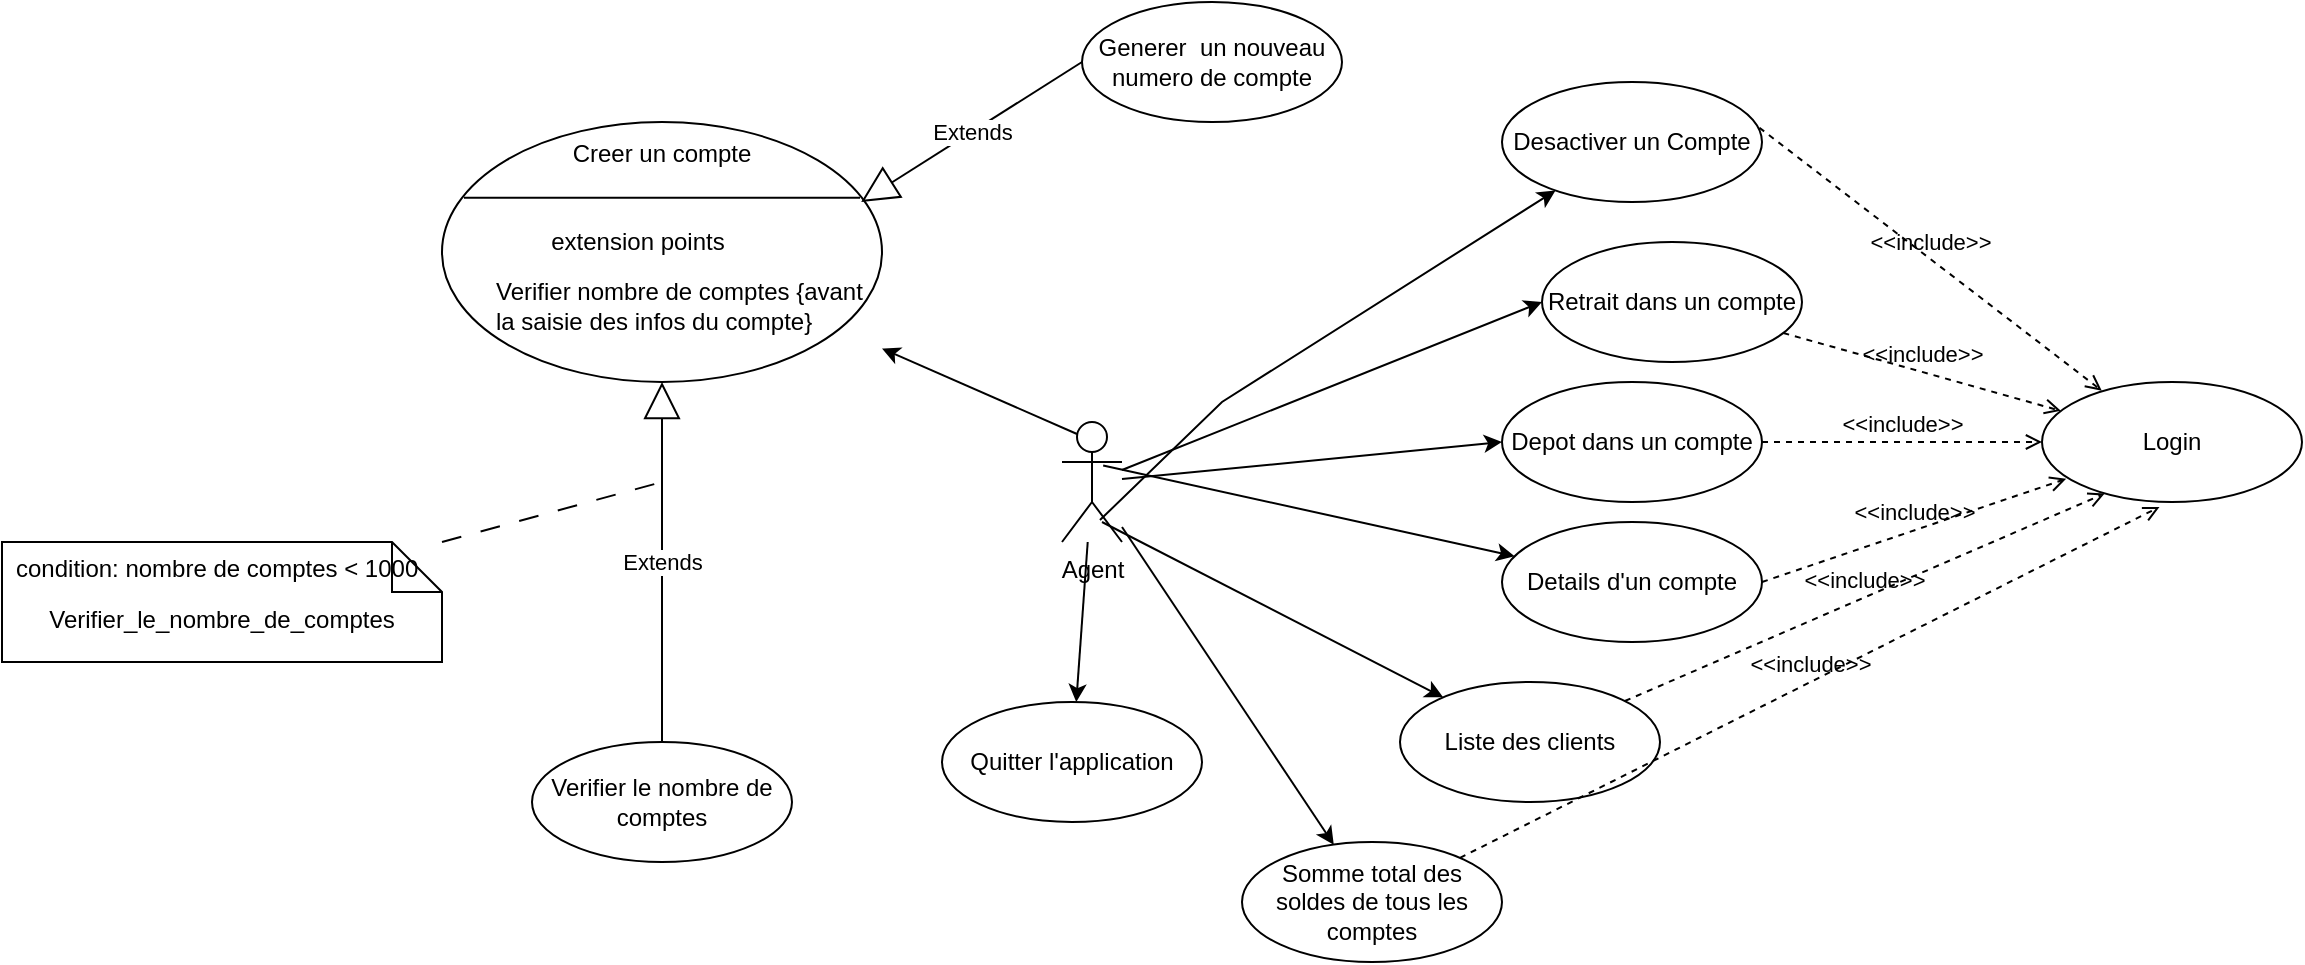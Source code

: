 <mxfile version="21.0.2" type="github">
  <diagram name="Page-1" id="oE6Z1GI0ahl7Zlqq3ssP">
    <mxGraphModel dx="1753" dy="509" grid="1" gridSize="10" guides="1" tooltips="1" connect="1" arrows="1" fold="1" page="1" pageScale="1" pageWidth="827" pageHeight="1169" math="0" shadow="0">
      <root>
        <mxCell id="0" />
        <mxCell id="1" parent="0" />
        <mxCell id="odAQ4elze5tH7Wl0kh19-5" style="rounded=0;orthogonalLoop=1;jettySize=auto;html=1;exitX=0.25;exitY=0.1;exitDx=0;exitDy=0;exitPerimeter=0;" edge="1" parent="1" source="odAQ4elze5tH7Wl0kh19-1" target="odAQ4elze5tH7Wl0kh19-50">
          <mxGeometry relative="1" as="geometry">
            <mxPoint x="60" y="310" as="sourcePoint" />
            <mxPoint x="150" y="210" as="targetPoint" />
          </mxGeometry>
        </mxCell>
        <mxCell id="odAQ4elze5tH7Wl0kh19-17" style="rounded=0;orthogonalLoop=1;jettySize=auto;html=1;entryX=0;entryY=0.5;entryDx=0;entryDy=0;" edge="1" parent="1" source="odAQ4elze5tH7Wl0kh19-1" target="odAQ4elze5tH7Wl0kh19-16">
          <mxGeometry relative="1" as="geometry" />
        </mxCell>
        <mxCell id="odAQ4elze5tH7Wl0kh19-19" style="rounded=0;orthogonalLoop=1;jettySize=auto;html=1;entryX=0;entryY=0.5;entryDx=0;entryDy=0;" edge="1" parent="1" source="odAQ4elze5tH7Wl0kh19-1" target="odAQ4elze5tH7Wl0kh19-18">
          <mxGeometry relative="1" as="geometry" />
        </mxCell>
        <mxCell id="odAQ4elze5tH7Wl0kh19-24" style="rounded=0;orthogonalLoop=1;jettySize=auto;html=1;" edge="1" parent="1" source="odAQ4elze5tH7Wl0kh19-1" target="odAQ4elze5tH7Wl0kh19-22">
          <mxGeometry relative="1" as="geometry" />
        </mxCell>
        <mxCell id="odAQ4elze5tH7Wl0kh19-26" style="rounded=0;orthogonalLoop=1;jettySize=auto;html=1;" edge="1" parent="1" source="odAQ4elze5tH7Wl0kh19-1" target="odAQ4elze5tH7Wl0kh19-25">
          <mxGeometry relative="1" as="geometry" />
        </mxCell>
        <mxCell id="odAQ4elze5tH7Wl0kh19-1" value="Agent" style="shape=umlActor;verticalLabelPosition=bottom;verticalAlign=top;html=1;" vertex="1" parent="1">
          <mxGeometry x="180" y="260" width="30" height="60" as="geometry" />
        </mxCell>
        <mxCell id="odAQ4elze5tH7Wl0kh19-15" style="rounded=0;orthogonalLoop=1;jettySize=auto;html=1;exitX=0.686;exitY=0.362;exitDx=0;exitDy=0;exitPerimeter=0;" edge="1" parent="1" source="odAQ4elze5tH7Wl0kh19-1" target="odAQ4elze5tH7Wl0kh19-14">
          <mxGeometry relative="1" as="geometry" />
        </mxCell>
        <mxCell id="odAQ4elze5tH7Wl0kh19-21" style="rounded=0;orthogonalLoop=1;jettySize=auto;html=1;" edge="1" parent="1" target="odAQ4elze5tH7Wl0kh19-20">
          <mxGeometry relative="1" as="geometry">
            <mxPoint x="200" y="310" as="sourcePoint" />
          </mxGeometry>
        </mxCell>
        <mxCell id="odAQ4elze5tH7Wl0kh19-11" style="rounded=0;orthogonalLoop=1;jettySize=auto;html=1;exitX=0.633;exitY=0.817;exitDx=0;exitDy=0;exitPerimeter=0;" edge="1" parent="1" source="odAQ4elze5tH7Wl0kh19-1" target="odAQ4elze5tH7Wl0kh19-10">
          <mxGeometry relative="1" as="geometry">
            <mxPoint x="60" y="322.206" as="sourcePoint" />
            <Array as="points">
              <mxPoint x="260" y="250" />
            </Array>
          </mxGeometry>
        </mxCell>
        <mxCell id="odAQ4elze5tH7Wl0kh19-10" value="Desactiver un Compte" style="ellipse;html=1;whiteSpace=wrap;" vertex="1" parent="1">
          <mxGeometry x="400" y="90" width="130" height="60" as="geometry" />
        </mxCell>
        <mxCell id="odAQ4elze5tH7Wl0kh19-14" value="Details d&#39;un compte" style="ellipse;html=1;whiteSpace=wrap;" vertex="1" parent="1">
          <mxGeometry x="400" y="310" width="130" height="60" as="geometry" />
        </mxCell>
        <mxCell id="odAQ4elze5tH7Wl0kh19-16" value="Depot dans un compte" style="ellipse;html=1;whiteSpace=wrap;" vertex="1" parent="1">
          <mxGeometry x="400" y="240" width="130" height="60" as="geometry" />
        </mxCell>
        <mxCell id="odAQ4elze5tH7Wl0kh19-18" value="Retrait dans un compte" style="ellipse;html=1;whiteSpace=wrap;" vertex="1" parent="1">
          <mxGeometry x="420" y="170" width="130" height="60" as="geometry" />
        </mxCell>
        <mxCell id="odAQ4elze5tH7Wl0kh19-20" value="Liste des clients" style="ellipse;html=1;whiteSpace=wrap;" vertex="1" parent="1">
          <mxGeometry x="349" y="390" width="130" height="60" as="geometry" />
        </mxCell>
        <mxCell id="odAQ4elze5tH7Wl0kh19-22" value="Somme total des soldes de tous les comptes" style="ellipse;html=1;whiteSpace=wrap;" vertex="1" parent="1">
          <mxGeometry x="270" y="470" width="130" height="60" as="geometry" />
        </mxCell>
        <mxCell id="odAQ4elze5tH7Wl0kh19-25" value="Quitter l&#39;application" style="ellipse;html=1;whiteSpace=wrap;" vertex="1" parent="1">
          <mxGeometry x="120" y="400" width="130" height="60" as="geometry" />
        </mxCell>
        <mxCell id="odAQ4elze5tH7Wl0kh19-27" value="Login" style="ellipse;html=1;whiteSpace=wrap;" vertex="1" parent="1">
          <mxGeometry x="670" y="240" width="130" height="60" as="geometry" />
        </mxCell>
        <mxCell id="odAQ4elze5tH7Wl0kh19-29" value="&amp;lt;&amp;lt;include&amp;gt;&amp;gt;" style="html=1;verticalAlign=bottom;labelBackgroundColor=none;endArrow=open;endFill=0;dashed=1;rounded=0;exitX=0.99;exitY=0.381;exitDx=0;exitDy=0;exitPerimeter=0;entryX=0.23;entryY=0.072;entryDx=0;entryDy=0;entryPerimeter=0;" edge="1" parent="1" source="odAQ4elze5tH7Wl0kh19-10" target="odAQ4elze5tH7Wl0kh19-27">
          <mxGeometry width="160" relative="1" as="geometry">
            <mxPoint x="460" y="150.0" as="sourcePoint" />
            <mxPoint x="620" y="150.0" as="targetPoint" />
          </mxGeometry>
        </mxCell>
        <mxCell id="odAQ4elze5tH7Wl0kh19-30" value="&amp;lt;&amp;lt;include&amp;gt;&amp;gt;" style="html=1;verticalAlign=bottom;labelBackgroundColor=none;endArrow=open;endFill=0;dashed=1;rounded=0;" edge="1" parent="1" source="odAQ4elze5tH7Wl0kh19-18" target="odAQ4elze5tH7Wl0kh19-27">
          <mxGeometry width="160" relative="1" as="geometry">
            <mxPoint x="460" y="150.0" as="sourcePoint" />
            <mxPoint x="620" y="150.0" as="targetPoint" />
          </mxGeometry>
        </mxCell>
        <mxCell id="odAQ4elze5tH7Wl0kh19-31" value="&amp;lt;&amp;lt;include&amp;gt;&amp;gt;" style="html=1;verticalAlign=bottom;labelBackgroundColor=none;endArrow=open;endFill=0;dashed=1;rounded=0;entryX=0;entryY=0.5;entryDx=0;entryDy=0;" edge="1" parent="1" source="odAQ4elze5tH7Wl0kh19-16" target="odAQ4elze5tH7Wl0kh19-27">
          <mxGeometry width="160" relative="1" as="geometry">
            <mxPoint x="460" y="150.0" as="sourcePoint" />
            <mxPoint x="620" y="150.0" as="targetPoint" />
          </mxGeometry>
        </mxCell>
        <mxCell id="odAQ4elze5tH7Wl0kh19-32" value="&amp;lt;&amp;lt;include&amp;gt;&amp;gt;" style="html=1;verticalAlign=bottom;labelBackgroundColor=none;endArrow=open;endFill=0;dashed=1;rounded=0;exitX=1;exitY=0.5;exitDx=0;exitDy=0;entryX=0.093;entryY=0.807;entryDx=0;entryDy=0;entryPerimeter=0;" edge="1" parent="1" source="odAQ4elze5tH7Wl0kh19-14" target="odAQ4elze5tH7Wl0kh19-27">
          <mxGeometry width="160" relative="1" as="geometry">
            <mxPoint x="460" y="340.0" as="sourcePoint" />
            <mxPoint x="620" y="340.0" as="targetPoint" />
          </mxGeometry>
        </mxCell>
        <mxCell id="odAQ4elze5tH7Wl0kh19-33" value="&amp;lt;&amp;lt;include&amp;gt;&amp;gt;" style="html=1;verticalAlign=bottom;labelBackgroundColor=none;endArrow=open;endFill=0;dashed=1;rounded=0;entryX=0.241;entryY=0.93;entryDx=0;entryDy=0;entryPerimeter=0;" edge="1" parent="1" source="odAQ4elze5tH7Wl0kh19-20" target="odAQ4elze5tH7Wl0kh19-27">
          <mxGeometry width="160" relative="1" as="geometry">
            <mxPoint x="460" y="270.0" as="sourcePoint" />
            <mxPoint x="720" y="300" as="targetPoint" />
          </mxGeometry>
        </mxCell>
        <mxCell id="odAQ4elze5tH7Wl0kh19-34" value="&amp;lt;&amp;lt;include&amp;gt;&amp;gt;" style="html=1;verticalAlign=bottom;labelBackgroundColor=none;endArrow=open;endFill=0;dashed=1;rounded=0;entryX=0.452;entryY=1.041;entryDx=0;entryDy=0;entryPerimeter=0;" edge="1" parent="1" source="odAQ4elze5tH7Wl0kh19-22" target="odAQ4elze5tH7Wl0kh19-27">
          <mxGeometry width="160" relative="1" as="geometry">
            <mxPoint x="460" y="480.0" as="sourcePoint" />
            <mxPoint x="620" y="480.0" as="targetPoint" />
          </mxGeometry>
        </mxCell>
        <mxCell id="odAQ4elze5tH7Wl0kh19-50" value="" style="shape=ellipse;container=1;horizontal=1;horizontalStack=0;resizeParent=1;resizeParentMax=0;resizeLast=0;html=1;dashed=0;collapsible=0;" vertex="1" parent="1">
          <mxGeometry x="-130" y="110" width="220" height="130" as="geometry" />
        </mxCell>
        <mxCell id="odAQ4elze5tH7Wl0kh19-51" value="Creer un compte" style="html=1;strokeColor=none;fillColor=none;align=center;verticalAlign=middle;rotatable=0;whiteSpace=wrap;" vertex="1" parent="odAQ4elze5tH7Wl0kh19-50">
          <mxGeometry width="220.0" height="32.5" as="geometry" />
        </mxCell>
        <mxCell id="odAQ4elze5tH7Wl0kh19-52" value="" style="line;strokeWidth=1;fillColor=none;rotatable=0;labelPosition=right;points=[];portConstraint=eastwest;dashed=0;resizeWidth=1;" vertex="1" parent="odAQ4elze5tH7Wl0kh19-50">
          <mxGeometry x="11" y="32.5" width="198.0" height="10.833" as="geometry" />
        </mxCell>
        <mxCell id="odAQ4elze5tH7Wl0kh19-53" value="extension points" style="text;html=1;align=center;verticalAlign=middle;rotatable=0;fillColor=none;strokeColor=none;whiteSpace=wrap;" vertex="1" parent="odAQ4elze5tH7Wl0kh19-50">
          <mxGeometry y="43.333" width="195.556" height="32.5" as="geometry" />
        </mxCell>
        <mxCell id="odAQ4elze5tH7Wl0kh19-54" value="Verifier nombre de comptes {avant la saisie des infos du compte}" style="text;html=1;align=left;verticalAlign=middle;rotatable=0;spacingLeft=25;fillColor=none;strokeColor=none;whiteSpace=wrap;" vertex="1" parent="odAQ4elze5tH7Wl0kh19-50">
          <mxGeometry y="75.833" width="220.0" height="32.5" as="geometry" />
        </mxCell>
        <mxCell id="odAQ4elze5tH7Wl0kh19-55" value="Verifier le nombre de comptes" style="ellipse;html=1;whiteSpace=wrap;" vertex="1" parent="1">
          <mxGeometry x="-85" y="420" width="130" height="60" as="geometry" />
        </mxCell>
        <mxCell id="odAQ4elze5tH7Wl0kh19-56" value="Extends" style="endArrow=block;endSize=16;endFill=0;html=1;rounded=0;" edge="1" parent="1" source="odAQ4elze5tH7Wl0kh19-55" target="odAQ4elze5tH7Wl0kh19-50">
          <mxGeometry width="160" relative="1" as="geometry">
            <mxPoint x="250" y="300" as="sourcePoint" />
            <mxPoint x="410" y="300" as="targetPoint" />
          </mxGeometry>
        </mxCell>
        <mxCell id="odAQ4elze5tH7Wl0kh19-57" value="Verifier_le_nombre_de_comptes" style="shape=note2;boundedLbl=1;whiteSpace=wrap;html=1;size=25;verticalAlign=top;align=center;" vertex="1" parent="1">
          <mxGeometry x="-350" y="320" width="220" height="60" as="geometry" />
        </mxCell>
        <mxCell id="odAQ4elze5tH7Wl0kh19-58" value="condition: nombre de comptes &lt; 1000" style="resizeWidth=1;part=1;strokeColor=none;fillColor=none;align=left;spacingLeft=5;" vertex="1" parent="odAQ4elze5tH7Wl0kh19-57">
          <mxGeometry width="220" height="25" relative="1" as="geometry" />
        </mxCell>
        <mxCell id="odAQ4elze5tH7Wl0kh19-60" value="" style="endArrow=none;startArrow=none;endFill=0;startFill=0;endSize=8;html=1;verticalAlign=bottom;dashed=1;labelBackgroundColor=none;dashPattern=10 10;rounded=0;" edge="1" parent="1" source="odAQ4elze5tH7Wl0kh19-57">
          <mxGeometry width="160" relative="1" as="geometry">
            <mxPoint x="40" y="300" as="sourcePoint" />
            <mxPoint x="-20" y="290" as="targetPoint" />
          </mxGeometry>
        </mxCell>
        <mxCell id="odAQ4elze5tH7Wl0kh19-62" value="Generer&amp;nbsp; un nouveau numero de compte" style="ellipse;html=1;whiteSpace=wrap;" vertex="1" parent="1">
          <mxGeometry x="190" y="50" width="130" height="60" as="geometry" />
        </mxCell>
        <mxCell id="odAQ4elze5tH7Wl0kh19-63" value="Extends" style="endArrow=block;endSize=16;endFill=0;html=1;rounded=0;entryX=1.003;entryY=0.687;entryDx=0;entryDy=0;entryPerimeter=0;exitX=0;exitY=0.5;exitDx=0;exitDy=0;" edge="1" parent="1" source="odAQ4elze5tH7Wl0kh19-62" target="odAQ4elze5tH7Wl0kh19-52">
          <mxGeometry width="160" relative="1" as="geometry">
            <mxPoint x="40" y="290" as="sourcePoint" />
            <mxPoint x="200" y="290" as="targetPoint" />
          </mxGeometry>
        </mxCell>
      </root>
    </mxGraphModel>
  </diagram>
</mxfile>
